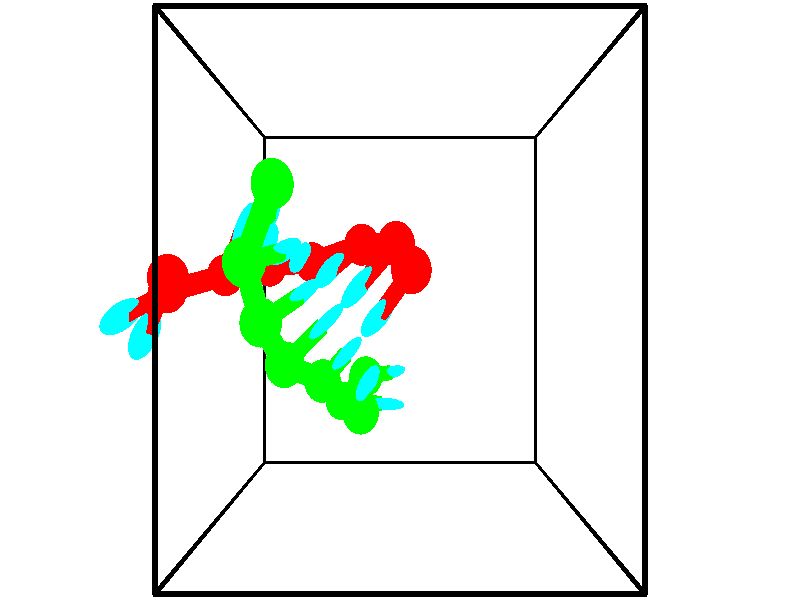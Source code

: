 // switches for output
#declare DRAW_BASES = 1; // possible values are 0, 1; only relevant for DNA ribbons
#declare DRAW_BASES_TYPE = 3; // possible values are 1, 2, 3; only relevant for DNA ribbons
#declare DRAW_FOG = 0; // set to 1 to enable fog

#include "colors.inc"

#include "transforms.inc"
background { rgb <1, 1, 1>}

#default {
   normal{
       ripples 0.25
       frequency 0.20
       turbulence 0.2
       lambda 5
   }
	finish {
		phong 0.1
		phong_size 40.
	}
}

// original window dimensions: 1024x640


// camera settings

camera {
	sky <-0, 1, 0>
	up <-0, 1, 0>
	right 1.6 * <1, 0, 0>
	location <2.5, 2.5, 11.1562>
	look_at <2.5, 2.5, 2.5>
	direction <0, 0, -8.6562>
	angle 67.0682
}


# declare cpy_camera_pos = <2.5, 2.5, 11.1562>;
# if (DRAW_FOG = 1)
fog {
	fog_type 2
	up vnormalize(cpy_camera_pos)
	color rgbt<1,1,1,0.3>
	distance 1e-5
	fog_alt 3e-3
	fog_offset 4
}
# end


// LIGHTS

# declare lum = 6;
global_settings {
	ambient_light rgb lum * <0.05, 0.05, 0.05>
	max_trace_level 15
}# declare cpy_direct_light_amount = 0.25;
light_source
{	1000 * <-1, -1, 1>,
	rgb lum * cpy_direct_light_amount
	parallel
}

light_source
{	1000 * <1, 1, -1>,
	rgb lum * cpy_direct_light_amount
	parallel
}

// strand 0

// nucleotide -1

// particle -1
sphere {
	<-0.447522, 2.736864, 3.481551> 0.250000
	pigment { color rgbt <1,0,0,0> }
	no_shadow
}
cylinder {
	<-0.635132, 2.386208, 3.438626>,  <-0.747698, 2.175814, 3.412871>, 0.100000
	pigment { color rgbt <1,0,0,0> }
	no_shadow
}
cylinder {
	<-0.635132, 2.386208, 3.438626>,  <-0.447522, 2.736864, 3.481551>, 0.100000
	pigment { color rgbt <1,0,0,0> }
	no_shadow
}

// particle -1
sphere {
	<-0.635132, 2.386208, 3.438626> 0.100000
	pigment { color rgbt <1,0,0,0> }
	no_shadow
}
sphere {
	0, 1
	scale<0.080000,0.200000,0.300000>
	matrix <-0.757057, 0.461643, -0.462331,
		0.454830, -0.135618, -0.880191,
		-0.469034, -0.876638, -0.107299,
		-0.775839, 2.123215, 3.406433>
	pigment { color rgbt <0,1,1,0> }
	no_shadow
}
cylinder {
	<-0.712469, 2.598974, 2.812401>,  <-0.447522, 2.736864, 3.481551>, 0.130000
	pigment { color rgbt <1,0,0,0> }
	no_shadow
}

// nucleotide -1

// particle -1
sphere {
	<-0.712469, 2.598974, 2.812401> 0.250000
	pigment { color rgbt <1,0,0,0> }
	no_shadow
}
cylinder {
	<-0.947472, 2.439583, 3.094125>,  <-1.088473, 2.343948, 3.263159>, 0.100000
	pigment { color rgbt <1,0,0,0> }
	no_shadow
}
cylinder {
	<-0.947472, 2.439583, 3.094125>,  <-0.712469, 2.598974, 2.812401>, 0.100000
	pigment { color rgbt <1,0,0,0> }
	no_shadow
}

// particle -1
sphere {
	<-0.947472, 2.439583, 3.094125> 0.100000
	pigment { color rgbt <1,0,0,0> }
	no_shadow
}
sphere {
	0, 1
	scale<0.080000,0.200000,0.300000>
	matrix <-0.783741, 0.496874, -0.372648,
		-0.201461, -0.770929, -0.604220,
		-0.587506, -0.398478, 0.704309,
		-1.123724, 2.320039, 3.305417>
	pigment { color rgbt <0,1,1,0> }
	no_shadow
}
cylinder {
	<0.000519, 2.795933, 2.520608>,  <-0.712469, 2.598974, 2.812401>, 0.130000
	pigment { color rgbt <1,0,0,0> }
	no_shadow
}

// nucleotide -1

// particle -1
sphere {
	<0.000519, 2.795933, 2.520608> 0.250000
	pigment { color rgbt <1,0,0,0> }
	no_shadow
}
cylinder {
	<0.185989, 3.120499, 2.662938>,  <0.297271, 3.315238, 2.748336>, 0.100000
	pigment { color rgbt <1,0,0,0> }
	no_shadow
}
cylinder {
	<0.185989, 3.120499, 2.662938>,  <0.000519, 2.795933, 2.520608>, 0.100000
	pigment { color rgbt <1,0,0,0> }
	no_shadow
}

// particle -1
sphere {
	<0.185989, 3.120499, 2.662938> 0.100000
	pigment { color rgbt <1,0,0,0> }
	no_shadow
}
sphere {
	0, 1
	scale<0.080000,0.200000,0.300000>
	matrix <0.865048, -0.501428, 0.016204,
		0.191568, 0.300291, -0.934412,
		0.463675, 0.811415, 0.355824,
		0.325092, 3.363923, 2.769685>
	pigment { color rgbt <0,1,1,0> }
	no_shadow
}
cylinder {
	<0.559359, 2.915851, 2.174185>,  <0.000519, 2.795933, 2.520608>, 0.130000
	pigment { color rgbt <1,0,0,0> }
	no_shadow
}

// nucleotide -1

// particle -1
sphere {
	<0.559359, 2.915851, 2.174185> 0.250000
	pigment { color rgbt <1,0,0,0> }
	no_shadow
}
cylinder {
	<0.640495, 3.057785, 2.539248>,  <0.689177, 3.142945, 2.758287>, 0.100000
	pigment { color rgbt <1,0,0,0> }
	no_shadow
}
cylinder {
	<0.640495, 3.057785, 2.539248>,  <0.559359, 2.915851, 2.174185>, 0.100000
	pigment { color rgbt <1,0,0,0> }
	no_shadow
}

// particle -1
sphere {
	<0.640495, 3.057785, 2.539248> 0.100000
	pigment { color rgbt <1,0,0,0> }
	no_shadow
}
sphere {
	0, 1
	scale<0.080000,0.200000,0.300000>
	matrix <0.896322, -0.442572, -0.027141,
		0.394287, 0.823543, -0.407817,
		0.202840, 0.354835, 0.912660,
		0.701347, 3.164235, 2.813046>
	pigment { color rgbt <0,1,1,0> }
	no_shadow
}
cylinder {
	<1.193630, 2.966586, 2.180941>,  <0.559359, 2.915851, 2.174185>, 0.130000
	pigment { color rgbt <1,0,0,0> }
	no_shadow
}

// nucleotide -1

// particle -1
sphere {
	<1.193630, 2.966586, 2.180941> 0.250000
	pigment { color rgbt <1,0,0,0> }
	no_shadow
}
cylinder {
	<1.158386, 2.977135, 2.579246>,  <1.137240, 2.983464, 2.818228>, 0.100000
	pigment { color rgbt <1,0,0,0> }
	no_shadow
}
cylinder {
	<1.158386, 2.977135, 2.579246>,  <1.193630, 2.966586, 2.180941>, 0.100000
	pigment { color rgbt <1,0,0,0> }
	no_shadow
}

// particle -1
sphere {
	<1.158386, 2.977135, 2.579246> 0.100000
	pigment { color rgbt <1,0,0,0> }
	no_shadow
}
sphere {
	0, 1
	scale<0.080000,0.200000,0.300000>
	matrix <0.828047, -0.553720, 0.087935,
		0.553692, 0.832285, 0.026951,
		-0.088110, 0.026373, 0.995762,
		1.131953, 2.985046, 2.877974>
	pigment { color rgbt <0,1,1,0> }
	no_shadow
}
cylinder {
	<1.951961, 3.159508, 2.507669>,  <1.193630, 2.966586, 2.180941>, 0.130000
	pigment { color rgbt <1,0,0,0> }
	no_shadow
}

// nucleotide -1

// particle -1
sphere {
	<1.951961, 3.159508, 2.507669> 0.250000
	pigment { color rgbt <1,0,0,0> }
	no_shadow
}
cylinder {
	<1.725067, 2.973785, 2.779747>,  <1.588931, 2.862352, 2.942994>, 0.100000
	pigment { color rgbt <1,0,0,0> }
	no_shadow
}
cylinder {
	<1.725067, 2.973785, 2.779747>,  <1.951961, 3.159508, 2.507669>, 0.100000
	pigment { color rgbt <1,0,0,0> }
	no_shadow
}

// particle -1
sphere {
	<1.725067, 2.973785, 2.779747> 0.100000
	pigment { color rgbt <1,0,0,0> }
	no_shadow
}
sphere {
	0, 1
	scale<0.080000,0.200000,0.300000>
	matrix <0.785952, -0.551919, 0.278686,
		0.246017, 0.692681, 0.677989,
		-0.567235, -0.464305, 0.680195,
		1.554897, 2.834494, 2.983805>
	pigment { color rgbt <0,1,1,0> }
	no_shadow
}
cylinder {
	<2.448005, 3.121816, 3.154275>,  <1.951961, 3.159508, 2.507669>, 0.130000
	pigment { color rgbt <1,0,0,0> }
	no_shadow
}

// nucleotide -1

// particle -1
sphere {
	<2.448005, 3.121816, 3.154275> 0.250000
	pigment { color rgbt <1,0,0,0> }
	no_shadow
}
cylinder {
	<2.169296, 2.845932, 3.233077>,  <2.002071, 2.680402, 3.280358>, 0.100000
	pigment { color rgbt <1,0,0,0> }
	no_shadow
}
cylinder {
	<2.169296, 2.845932, 3.233077>,  <2.448005, 3.121816, 3.154275>, 0.100000
	pigment { color rgbt <1,0,0,0> }
	no_shadow
}

// particle -1
sphere {
	<2.169296, 2.845932, 3.233077> 0.100000
	pigment { color rgbt <1,0,0,0> }
	no_shadow
}
sphere {
	0, 1
	scale<0.080000,0.200000,0.300000>
	matrix <0.701635, -0.598275, 0.387009,
		-0.149060, 0.407882, 0.900785,
		-0.696771, -0.689709, 0.197005,
		1.960265, 2.639019, 3.292179>
	pigment { color rgbt <0,1,1,0> }
	no_shadow
}
cylinder {
	<2.640734, 2.809240, 3.705238>,  <2.448005, 3.121816, 3.154275>, 0.130000
	pigment { color rgbt <1,0,0,0> }
	no_shadow
}

// nucleotide -1

// particle -1
sphere {
	<2.640734, 2.809240, 3.705238> 0.250000
	pigment { color rgbt <1,0,0,0> }
	no_shadow
}
cylinder {
	<2.399406, 2.528809, 3.553187>,  <2.254610, 2.360550, 3.461957>, 0.100000
	pigment { color rgbt <1,0,0,0> }
	no_shadow
}
cylinder {
	<2.399406, 2.528809, 3.553187>,  <2.640734, 2.809240, 3.705238>, 0.100000
	pigment { color rgbt <1,0,0,0> }
	no_shadow
}

// particle -1
sphere {
	<2.399406, 2.528809, 3.553187> 0.100000
	pigment { color rgbt <1,0,0,0> }
	no_shadow
}
sphere {
	0, 1
	scale<0.080000,0.200000,0.300000>
	matrix <0.543321, -0.710250, 0.447602,
		-0.583788, 0.063516, 0.809418,
		-0.603319, -0.701078, -0.380126,
		2.218411, 2.318485, 3.439150>
	pigment { color rgbt <0,1,1,0> }
	no_shadow
}
// strand 1

// nucleotide -1

// particle -1
sphere {
	<1.576108, 1.175491, 1.620666> 0.250000
	pigment { color rgbt <0,1,0,0> }
	no_shadow
}
cylinder {
	<1.974129, 1.147682, 1.592279>,  <2.212941, 1.130997, 1.575246>, 0.100000
	pigment { color rgbt <0,1,0,0> }
	no_shadow
}
cylinder {
	<1.974129, 1.147682, 1.592279>,  <1.576108, 1.175491, 1.620666>, 0.100000
	pigment { color rgbt <0,1,0,0> }
	no_shadow
}

// particle -1
sphere {
	<1.974129, 1.147682, 1.592279> 0.100000
	pigment { color rgbt <0,1,0,0> }
	no_shadow
}
sphere {
	0, 1
	scale<0.080000,0.200000,0.300000>
	matrix <0.058132, 0.986740, -0.151540,
		0.080563, 0.146665, 0.985900,
		0.995053, -0.069521, -0.070969,
		2.272645, 1.126826, 1.570988>
	pigment { color rgbt <0,1,1,0> }
	no_shadow
}
cylinder {
	<1.985448, 1.541143, 2.062706>,  <1.576108, 1.175491, 1.620666>, 0.130000
	pigment { color rgbt <0,1,0,0> }
	no_shadow
}

// nucleotide -1

// particle -1
sphere {
	<1.985448, 1.541143, 2.062706> 0.250000
	pigment { color rgbt <0,1,0,0> }
	no_shadow
}
cylinder {
	<2.198036, 1.535255, 1.723926>,  <2.325589, 1.531723, 1.520658>, 0.100000
	pigment { color rgbt <0,1,0,0> }
	no_shadow
}
cylinder {
	<2.198036, 1.535255, 1.723926>,  <1.985448, 1.541143, 2.062706>, 0.100000
	pigment { color rgbt <0,1,0,0> }
	no_shadow
}

// particle -1
sphere {
	<2.198036, 1.535255, 1.723926> 0.100000
	pigment { color rgbt <0,1,0,0> }
	no_shadow
}
sphere {
	0, 1
	scale<0.080000,0.200000,0.300000>
	matrix <-0.256223, 0.950219, -0.177296,
		0.807396, 0.311235, 0.501243,
		0.531472, -0.014718, -0.846948,
		2.357478, 1.530840, 1.469842>
	pigment { color rgbt <0,1,1,0> }
	no_shadow
}
cylinder {
	<1.958049, 1.205167, 2.816758>,  <1.985448, 1.541143, 2.062706>, 0.130000
	pigment { color rgbt <0,1,0,0> }
	no_shadow
}

// nucleotide -1

// particle -1
sphere {
	<1.958049, 1.205167, 2.816758> 0.250000
	pigment { color rgbt <0,1,0,0> }
	no_shadow
}
cylinder {
	<2.029892, 1.432365, 3.138035>,  <2.072998, 1.568685, 3.330802>, 0.100000
	pigment { color rgbt <0,1,0,0> }
	no_shadow
}
cylinder {
	<2.029892, 1.432365, 3.138035>,  <1.958049, 1.205167, 2.816758>, 0.100000
	pigment { color rgbt <0,1,0,0> }
	no_shadow
}

// particle -1
sphere {
	<2.029892, 1.432365, 3.138035> 0.100000
	pigment { color rgbt <0,1,0,0> }
	no_shadow
}
sphere {
	0, 1
	scale<0.080000,0.200000,0.300000>
	matrix <-0.738181, 0.617507, -0.271614,
		-0.650254, -0.544118, 0.530194,
		0.179608, 0.567997, 0.803194,
		2.083774, 1.602765, 3.378994>
	pigment { color rgbt <0,1,1,0> }
	no_shadow
}
cylinder {
	<1.427388, 1.564783, 2.791211>,  <1.958049, 1.205167, 2.816758>, 0.130000
	pigment { color rgbt <0,1,0,0> }
	no_shadow
}

// nucleotide -1

// particle -1
sphere {
	<1.427388, 1.564783, 2.791211> 0.250000
	pigment { color rgbt <0,1,0,0> }
	no_shadow
}
cylinder {
	<1.643143, 1.767075, 3.060522>,  <1.772595, 1.888450, 3.222108>, 0.100000
	pigment { color rgbt <0,1,0,0> }
	no_shadow
}
cylinder {
	<1.643143, 1.767075, 3.060522>,  <1.427388, 1.564783, 2.791211>, 0.100000
	pigment { color rgbt <0,1,0,0> }
	no_shadow
}

// particle -1
sphere {
	<1.643143, 1.767075, 3.060522> 0.100000
	pigment { color rgbt <0,1,0,0> }
	no_shadow
}
sphere {
	0, 1
	scale<0.080000,0.200000,0.300000>
	matrix <-0.673382, 0.739128, -0.015723,
		-0.505589, -0.444891, 0.739224,
		0.539386, 0.505729, 0.673277,
		1.804958, 1.918793, 3.262505>
	pigment { color rgbt <0,1,1,0> }
	no_shadow
}
cylinder {
	<1.010462, 1.803138, 3.359061>,  <1.427388, 1.564783, 2.791211>, 0.130000
	pigment { color rgbt <0,1,0,0> }
	no_shadow
}

// nucleotide -1

// particle -1
sphere {
	<1.010462, 1.803138, 3.359061> 0.250000
	pigment { color rgbt <0,1,0,0> }
	no_shadow
}
cylinder {
	<1.313454, 2.064186, 3.352008>,  <1.495249, 2.220815, 3.347776>, 0.100000
	pigment { color rgbt <0,1,0,0> }
	no_shadow
}
cylinder {
	<1.313454, 2.064186, 3.352008>,  <1.010462, 1.803138, 3.359061>, 0.100000
	pigment { color rgbt <0,1,0,0> }
	no_shadow
}

// particle -1
sphere {
	<1.313454, 2.064186, 3.352008> 0.100000
	pigment { color rgbt <0,1,0,0> }
	no_shadow
}
sphere {
	0, 1
	scale<0.080000,0.200000,0.300000>
	matrix <-0.652550, 0.757676, 0.010256,
		0.020054, 0.003739, 0.999792,
		0.757480, 0.652620, -0.017634,
		1.540698, 2.259972, 3.346718>
	pigment { color rgbt <0,1,1,0> }
	no_shadow
}
cylinder {
	<0.819716, 2.272345, 3.867777>,  <1.010462, 1.803138, 3.359061>, 0.130000
	pigment { color rgbt <0,1,0,0> }
	no_shadow
}

// nucleotide -1

// particle -1
sphere {
	<0.819716, 2.272345, 3.867777> 0.250000
	pigment { color rgbt <0,1,0,0> }
	no_shadow
}
cylinder {
	<1.059425, 2.436691, 3.592950>,  <1.203251, 2.535299, 3.428054>, 0.100000
	pigment { color rgbt <0,1,0,0> }
	no_shadow
}
cylinder {
	<1.059425, 2.436691, 3.592950>,  <0.819716, 2.272345, 3.867777>, 0.100000
	pigment { color rgbt <0,1,0,0> }
	no_shadow
}

// particle -1
sphere {
	<1.059425, 2.436691, 3.592950> 0.100000
	pigment { color rgbt <0,1,0,0> }
	no_shadow
}
sphere {
	0, 1
	scale<0.080000,0.200000,0.300000>
	matrix <-0.653859, 0.746392, -0.123967,
		0.461887, 0.523535, 0.715941,
		0.599274, 0.410866, -0.687066,
		1.239208, 2.559951, 3.386830>
	pigment { color rgbt <0,1,1,0> }
	no_shadow
}
cylinder {
	<0.669892, 2.868388, 4.068863>,  <0.819716, 2.272345, 3.867777>, 0.130000
	pigment { color rgbt <0,1,0,0> }
	no_shadow
}

// nucleotide -1

// particle -1
sphere {
	<0.669892, 2.868388, 4.068863> 0.250000
	pigment { color rgbt <0,1,0,0> }
	no_shadow
}
cylinder {
	<0.868790, 2.951080, 3.731815>,  <0.988128, 3.000696, 3.529586>, 0.100000
	pigment { color rgbt <0,1,0,0> }
	no_shadow
}
cylinder {
	<0.868790, 2.951080, 3.731815>,  <0.669892, 2.868388, 4.068863>, 0.100000
	pigment { color rgbt <0,1,0,0> }
	no_shadow
}

// particle -1
sphere {
	<0.868790, 2.951080, 3.731815> 0.100000
	pigment { color rgbt <0,1,0,0> }
	no_shadow
}
sphere {
	0, 1
	scale<0.080000,0.200000,0.300000>
	matrix <-0.606850, 0.776968, -0.167490,
		0.620065, 0.594628, 0.511798,
		0.497245, 0.206730, -0.842621,
		1.017963, 3.013099, 3.479028>
	pigment { color rgbt <0,1,1,0> }
	no_shadow
}
cylinder {
	<0.984736, 3.649785, 3.992409>,  <0.669892, 2.868388, 4.068863>, 0.130000
	pigment { color rgbt <0,1,0,0> }
	no_shadow
}

// nucleotide -1

// particle -1
sphere {
	<0.984736, 3.649785, 3.992409> 0.250000
	pigment { color rgbt <0,1,0,0> }
	no_shadow
}
cylinder {
	<0.874680, 3.491348, 3.642001>,  <0.808646, 3.396286, 3.431757>, 0.100000
	pigment { color rgbt <0,1,0,0> }
	no_shadow
}
cylinder {
	<0.874680, 3.491348, 3.642001>,  <0.984736, 3.649785, 3.992409>, 0.100000
	pigment { color rgbt <0,1,0,0> }
	no_shadow
}

// particle -1
sphere {
	<0.874680, 3.491348, 3.642001> 0.100000
	pigment { color rgbt <0,1,0,0> }
	no_shadow
}
sphere {
	0, 1
	scale<0.080000,0.200000,0.300000>
	matrix <-0.727318, 0.681649, -0.079771,
		0.628734, 0.615195, -0.475635,
		-0.275141, -0.396093, -0.876018,
		0.792137, 3.372521, 3.379196>
	pigment { color rgbt <0,1,1,0> }
	no_shadow
}
// box output
cylinder {
	<0.000000, 0.000000, 0.000000>,  <5.000000, 0.000000, 0.000000>, 0.025000
	pigment { color rgbt <0,0,0,0> }
	no_shadow
}
cylinder {
	<0.000000, 0.000000, 0.000000>,  <0.000000, 5.000000, 0.000000>, 0.025000
	pigment { color rgbt <0,0,0,0> }
	no_shadow
}
cylinder {
	<0.000000, 0.000000, 0.000000>,  <0.000000, 0.000000, 5.000000>, 0.025000
	pigment { color rgbt <0,0,0,0> }
	no_shadow
}
cylinder {
	<5.000000, 5.000000, 5.000000>,  <0.000000, 5.000000, 5.000000>, 0.025000
	pigment { color rgbt <0,0,0,0> }
	no_shadow
}
cylinder {
	<5.000000, 5.000000, 5.000000>,  <5.000000, 0.000000, 5.000000>, 0.025000
	pigment { color rgbt <0,0,0,0> }
	no_shadow
}
cylinder {
	<5.000000, 5.000000, 5.000000>,  <5.000000, 5.000000, 0.000000>, 0.025000
	pigment { color rgbt <0,0,0,0> }
	no_shadow
}
cylinder {
	<0.000000, 0.000000, 5.000000>,  <0.000000, 5.000000, 5.000000>, 0.025000
	pigment { color rgbt <0,0,0,0> }
	no_shadow
}
cylinder {
	<0.000000, 0.000000, 5.000000>,  <5.000000, 0.000000, 5.000000>, 0.025000
	pigment { color rgbt <0,0,0,0> }
	no_shadow
}
cylinder {
	<5.000000, 5.000000, 0.000000>,  <0.000000, 5.000000, 0.000000>, 0.025000
	pigment { color rgbt <0,0,0,0> }
	no_shadow
}
cylinder {
	<5.000000, 5.000000, 0.000000>,  <5.000000, 0.000000, 0.000000>, 0.025000
	pigment { color rgbt <0,0,0,0> }
	no_shadow
}
cylinder {
	<5.000000, 0.000000, 5.000000>,  <5.000000, 0.000000, 0.000000>, 0.025000
	pigment { color rgbt <0,0,0,0> }
	no_shadow
}
cylinder {
	<0.000000, 5.000000, 0.000000>,  <0.000000, 5.000000, 5.000000>, 0.025000
	pigment { color rgbt <0,0,0,0> }
	no_shadow
}
// end of box output
